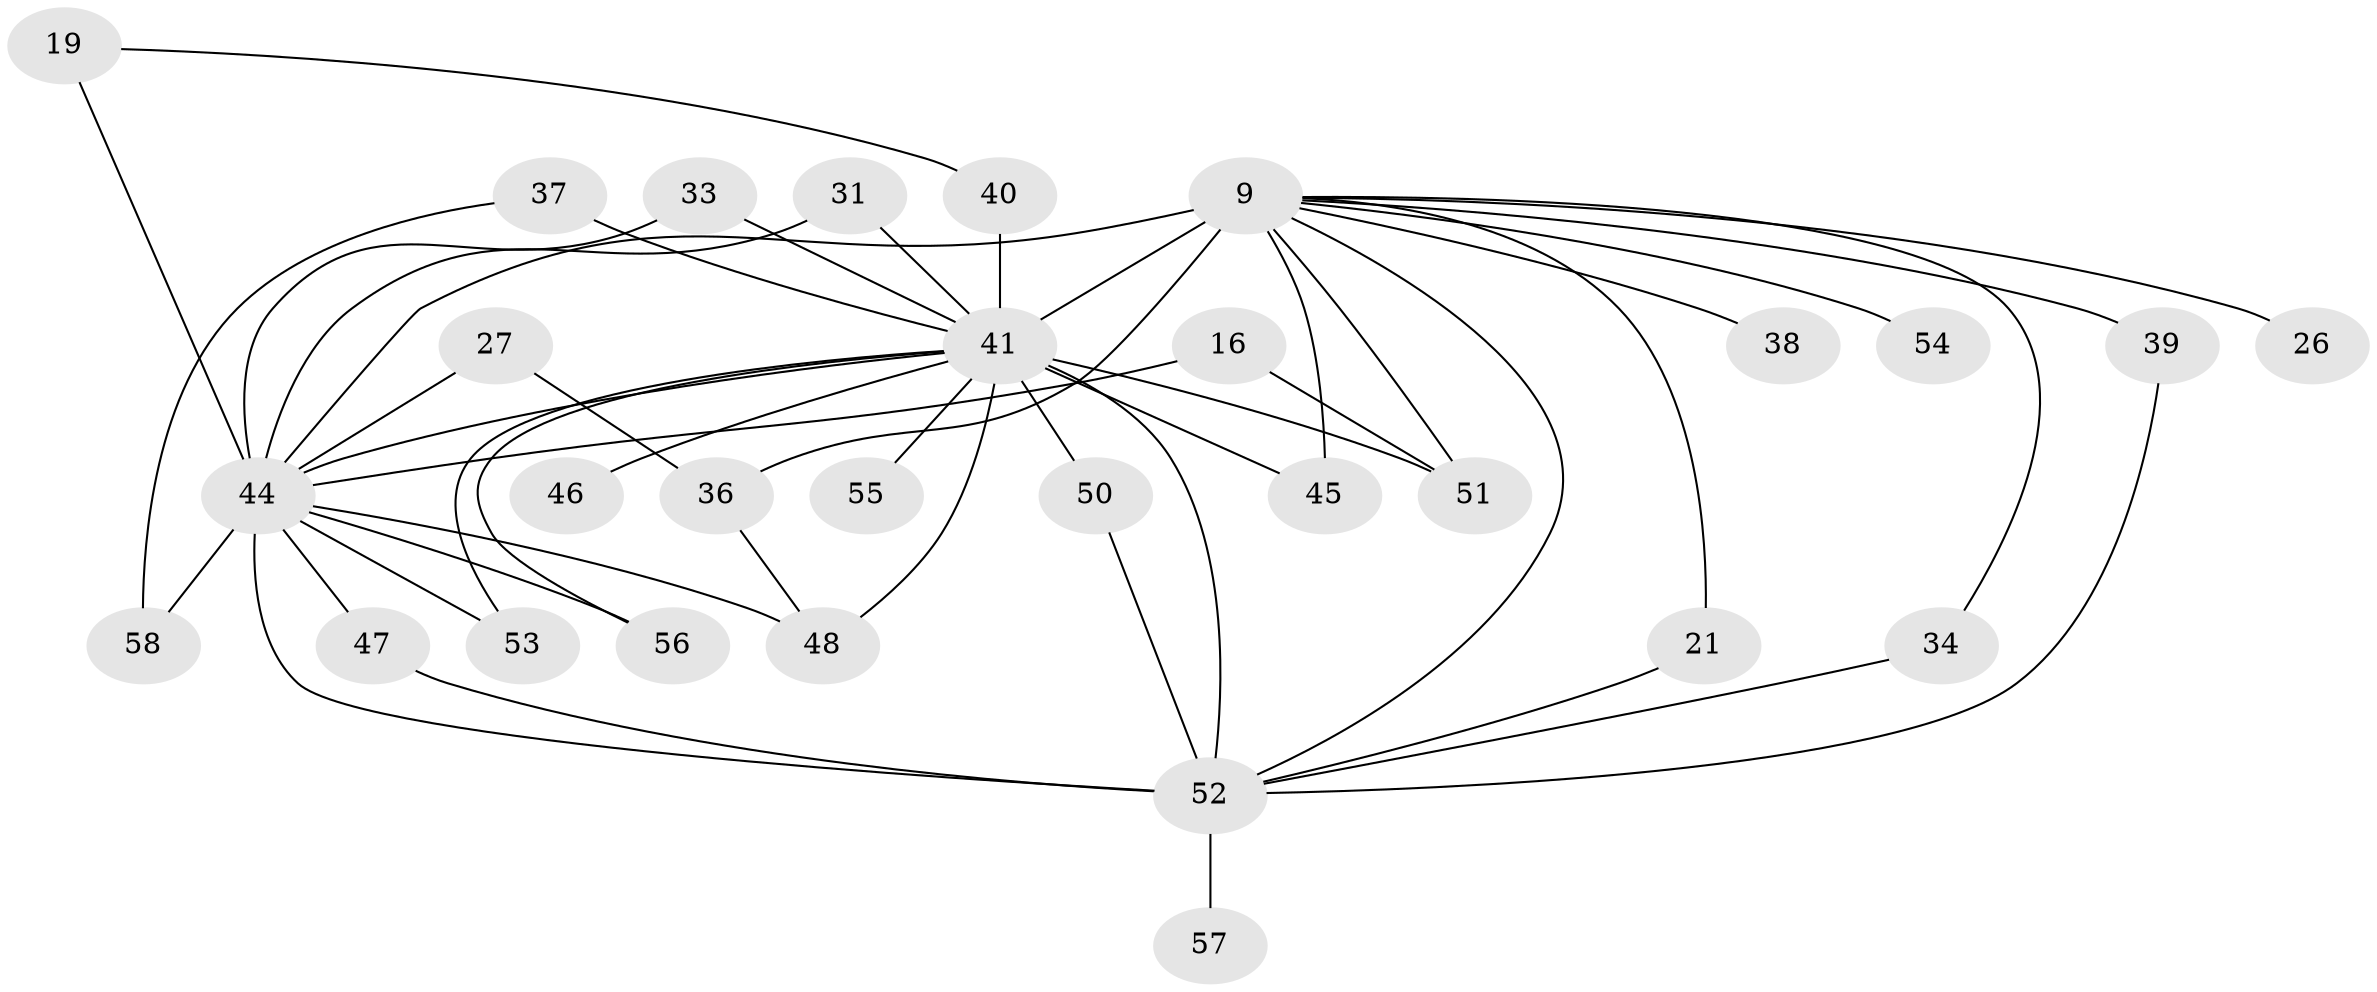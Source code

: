 // original degree distribution, {14: 0.017241379310344827, 13: 0.034482758620689655, 16: 0.05172413793103448, 20: 0.034482758620689655, 15: 0.017241379310344827, 19: 0.017241379310344827, 3: 0.22413793103448276, 4: 0.06896551724137931, 2: 0.5172413793103449, 5: 0.017241379310344827}
// Generated by graph-tools (version 1.1) at 2025/43/03/09/25 04:43:22]
// undirected, 29 vertices, 48 edges
graph export_dot {
graph [start="1"]
  node [color=gray90,style=filled];
  9 [super="+6+8"];
  16;
  19;
  21;
  26;
  27 [super="+18+13"];
  31;
  33;
  34;
  36 [super="+28+17"];
  37 [super="+20"];
  38;
  39 [super="+12"];
  40;
  41 [super="+30"];
  44 [super="+32+23+7"];
  45 [super="+42"];
  46;
  47;
  48 [super="+35"];
  50;
  51 [super="+49+14"];
  52 [super="+22+2"];
  53 [super="+15"];
  54;
  55 [super="+29"];
  56;
  57;
  58;
  9 -- 26 [weight=2];
  9 -- 36 [weight=3];
  9 -- 38 [weight=2];
  9 -- 41 [weight=11];
  9 -- 51 [weight=4];
  9 -- 54 [weight=2];
  9 -- 39 [weight=2];
  9 -- 21;
  9 -- 34;
  9 -- 45 [weight=2];
  9 -- 52 [weight=8];
  9 -- 44 [weight=10];
  16 -- 44;
  16 -- 51;
  19 -- 40;
  19 -- 44 [weight=2];
  21 -- 52;
  27 -- 36;
  27 -- 44 [weight=5];
  31 -- 44;
  31 -- 41;
  33 -- 44;
  33 -- 41;
  34 -- 52;
  36 -- 48;
  37 -- 58;
  37 -- 41 [weight=2];
  39 -- 52;
  40 -- 41;
  41 -- 44 [weight=4];
  41 -- 45;
  41 -- 46 [weight=2];
  41 -- 48;
  41 -- 50;
  41 -- 51 [weight=2];
  41 -- 52 [weight=5];
  41 -- 53;
  41 -- 55 [weight=3];
  41 -- 56;
  44 -- 52 [weight=6];
  44 -- 47;
  44 -- 56;
  44 -- 58;
  44 -- 48;
  44 -- 53 [weight=2];
  47 -- 52;
  50 -- 52;
  52 -- 57 [weight=2];
}
